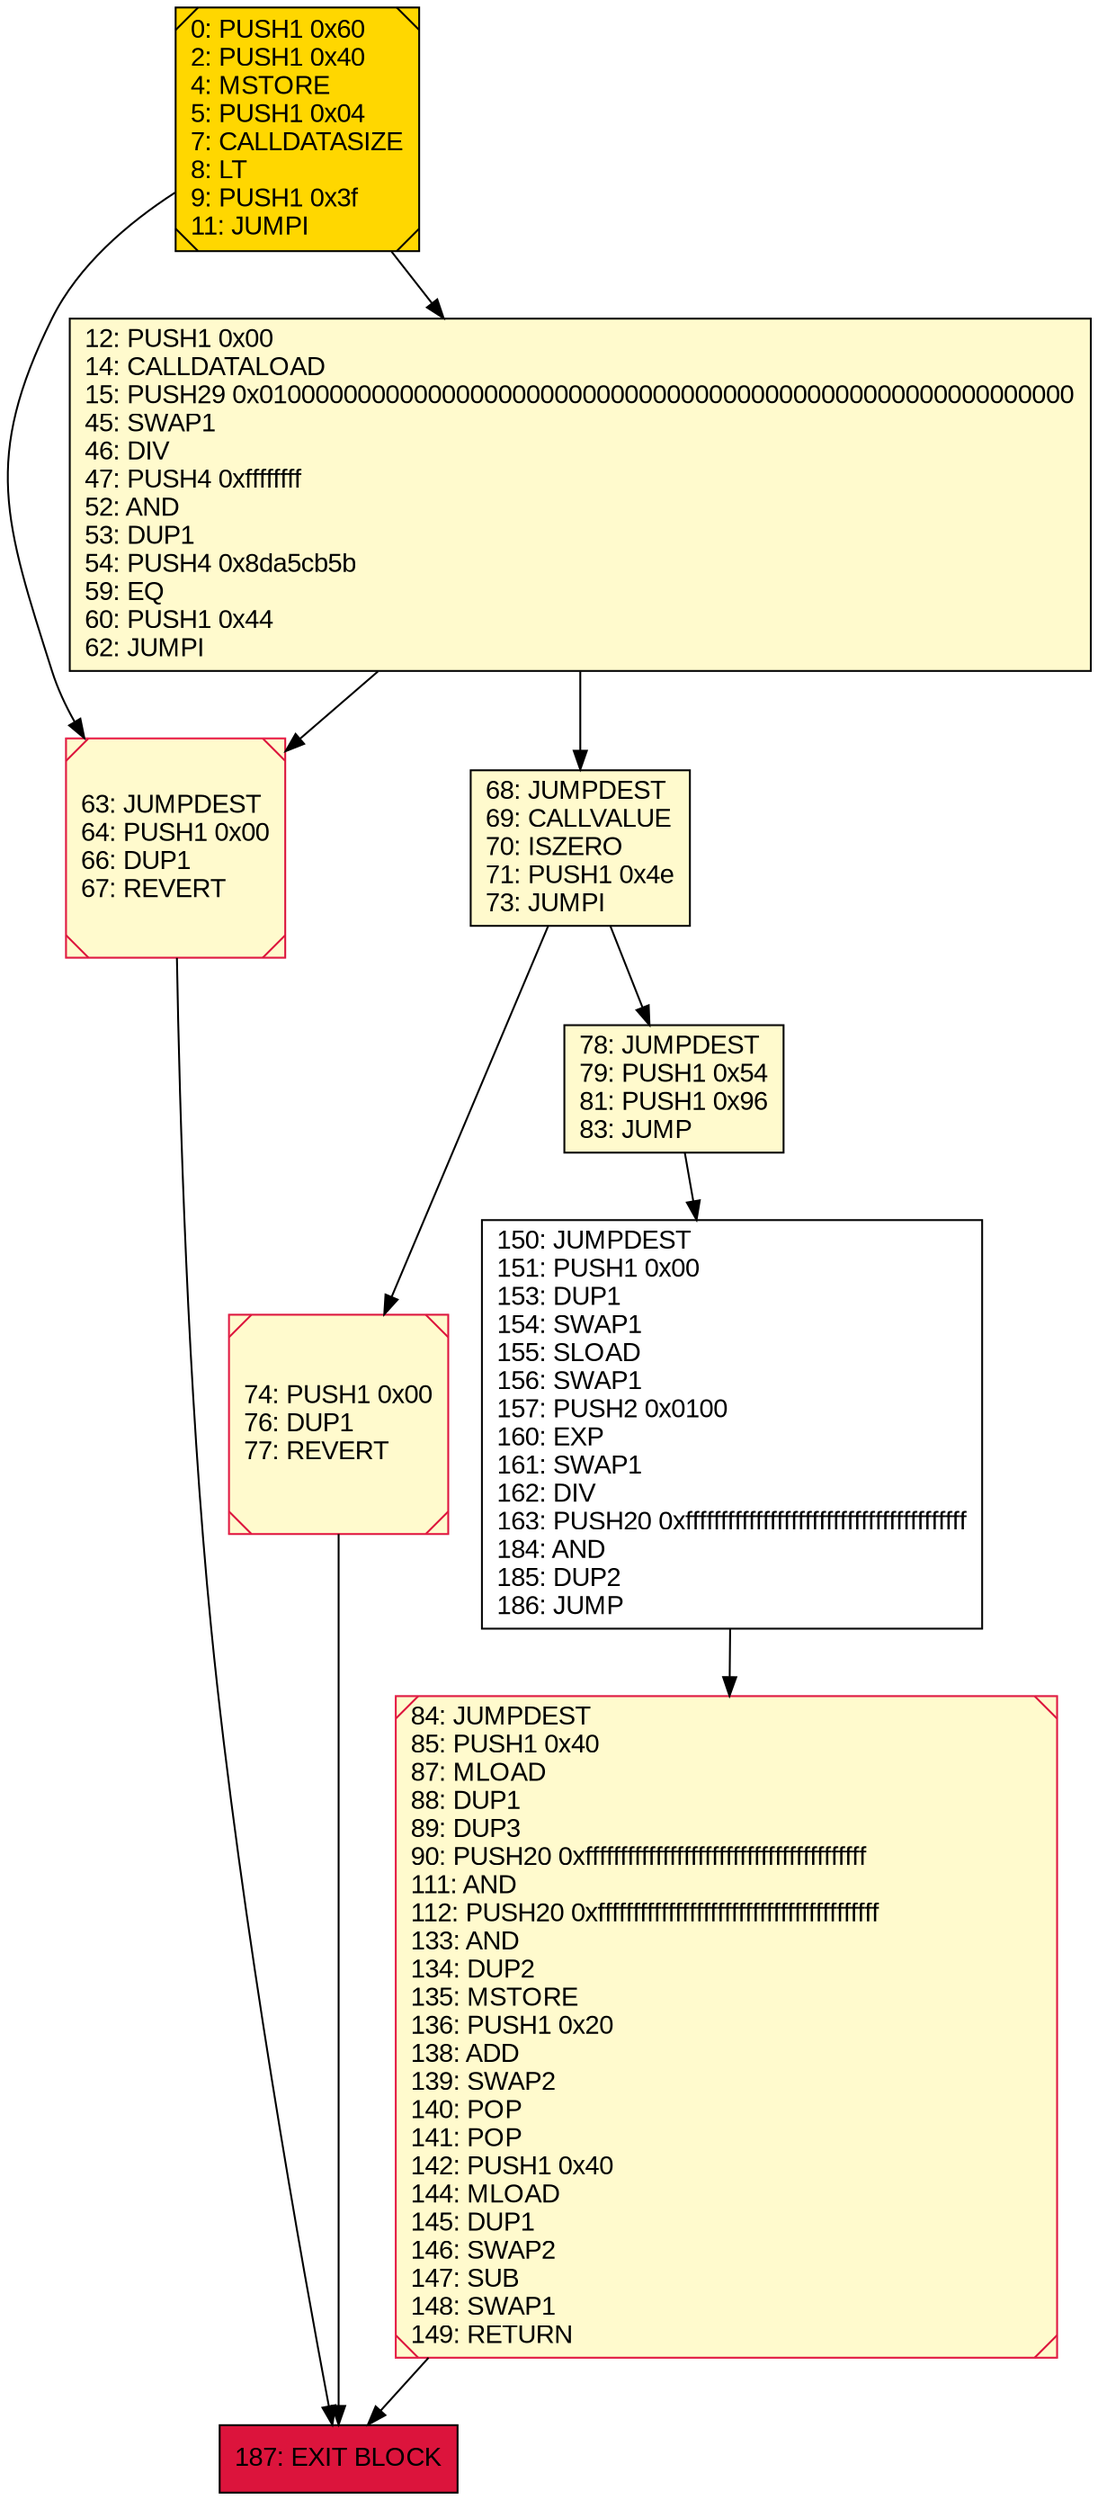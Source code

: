digraph G {
bgcolor=transparent rankdir=UD;
node [shape=box style=filled color=black fillcolor=white fontname=arial fontcolor=black];
150 [label="150: JUMPDEST\l151: PUSH1 0x00\l153: DUP1\l154: SWAP1\l155: SLOAD\l156: SWAP1\l157: PUSH2 0x0100\l160: EXP\l161: SWAP1\l162: DIV\l163: PUSH20 0xffffffffffffffffffffffffffffffffffffffff\l184: AND\l185: DUP2\l186: JUMP\l" ];
84 [label="84: JUMPDEST\l85: PUSH1 0x40\l87: MLOAD\l88: DUP1\l89: DUP3\l90: PUSH20 0xffffffffffffffffffffffffffffffffffffffff\l111: AND\l112: PUSH20 0xffffffffffffffffffffffffffffffffffffffff\l133: AND\l134: DUP2\l135: MSTORE\l136: PUSH1 0x20\l138: ADD\l139: SWAP2\l140: POP\l141: POP\l142: PUSH1 0x40\l144: MLOAD\l145: DUP1\l146: SWAP2\l147: SUB\l148: SWAP1\l149: RETURN\l" fillcolor=lemonchiffon shape=Msquare color=crimson ];
68 [label="68: JUMPDEST\l69: CALLVALUE\l70: ISZERO\l71: PUSH1 0x4e\l73: JUMPI\l" fillcolor=lemonchiffon ];
63 [label="63: JUMPDEST\l64: PUSH1 0x00\l66: DUP1\l67: REVERT\l" fillcolor=lemonchiffon shape=Msquare color=crimson ];
187 [label="187: EXIT BLOCK\l" fillcolor=crimson ];
74 [label="74: PUSH1 0x00\l76: DUP1\l77: REVERT\l" fillcolor=lemonchiffon shape=Msquare color=crimson ];
12 [label="12: PUSH1 0x00\l14: CALLDATALOAD\l15: PUSH29 0x0100000000000000000000000000000000000000000000000000000000\l45: SWAP1\l46: DIV\l47: PUSH4 0xffffffff\l52: AND\l53: DUP1\l54: PUSH4 0x8da5cb5b\l59: EQ\l60: PUSH1 0x44\l62: JUMPI\l" fillcolor=lemonchiffon ];
78 [label="78: JUMPDEST\l79: PUSH1 0x54\l81: PUSH1 0x96\l83: JUMP\l" fillcolor=lemonchiffon ];
0 [label="0: PUSH1 0x60\l2: PUSH1 0x40\l4: MSTORE\l5: PUSH1 0x04\l7: CALLDATASIZE\l8: LT\l9: PUSH1 0x3f\l11: JUMPI\l" fillcolor=lemonchiffon shape=Msquare fillcolor=gold ];
74 -> 187;
63 -> 187;
0 -> 12;
68 -> 74;
0 -> 63;
68 -> 78;
12 -> 68;
12 -> 63;
150 -> 84;
84 -> 187;
78 -> 150;
}